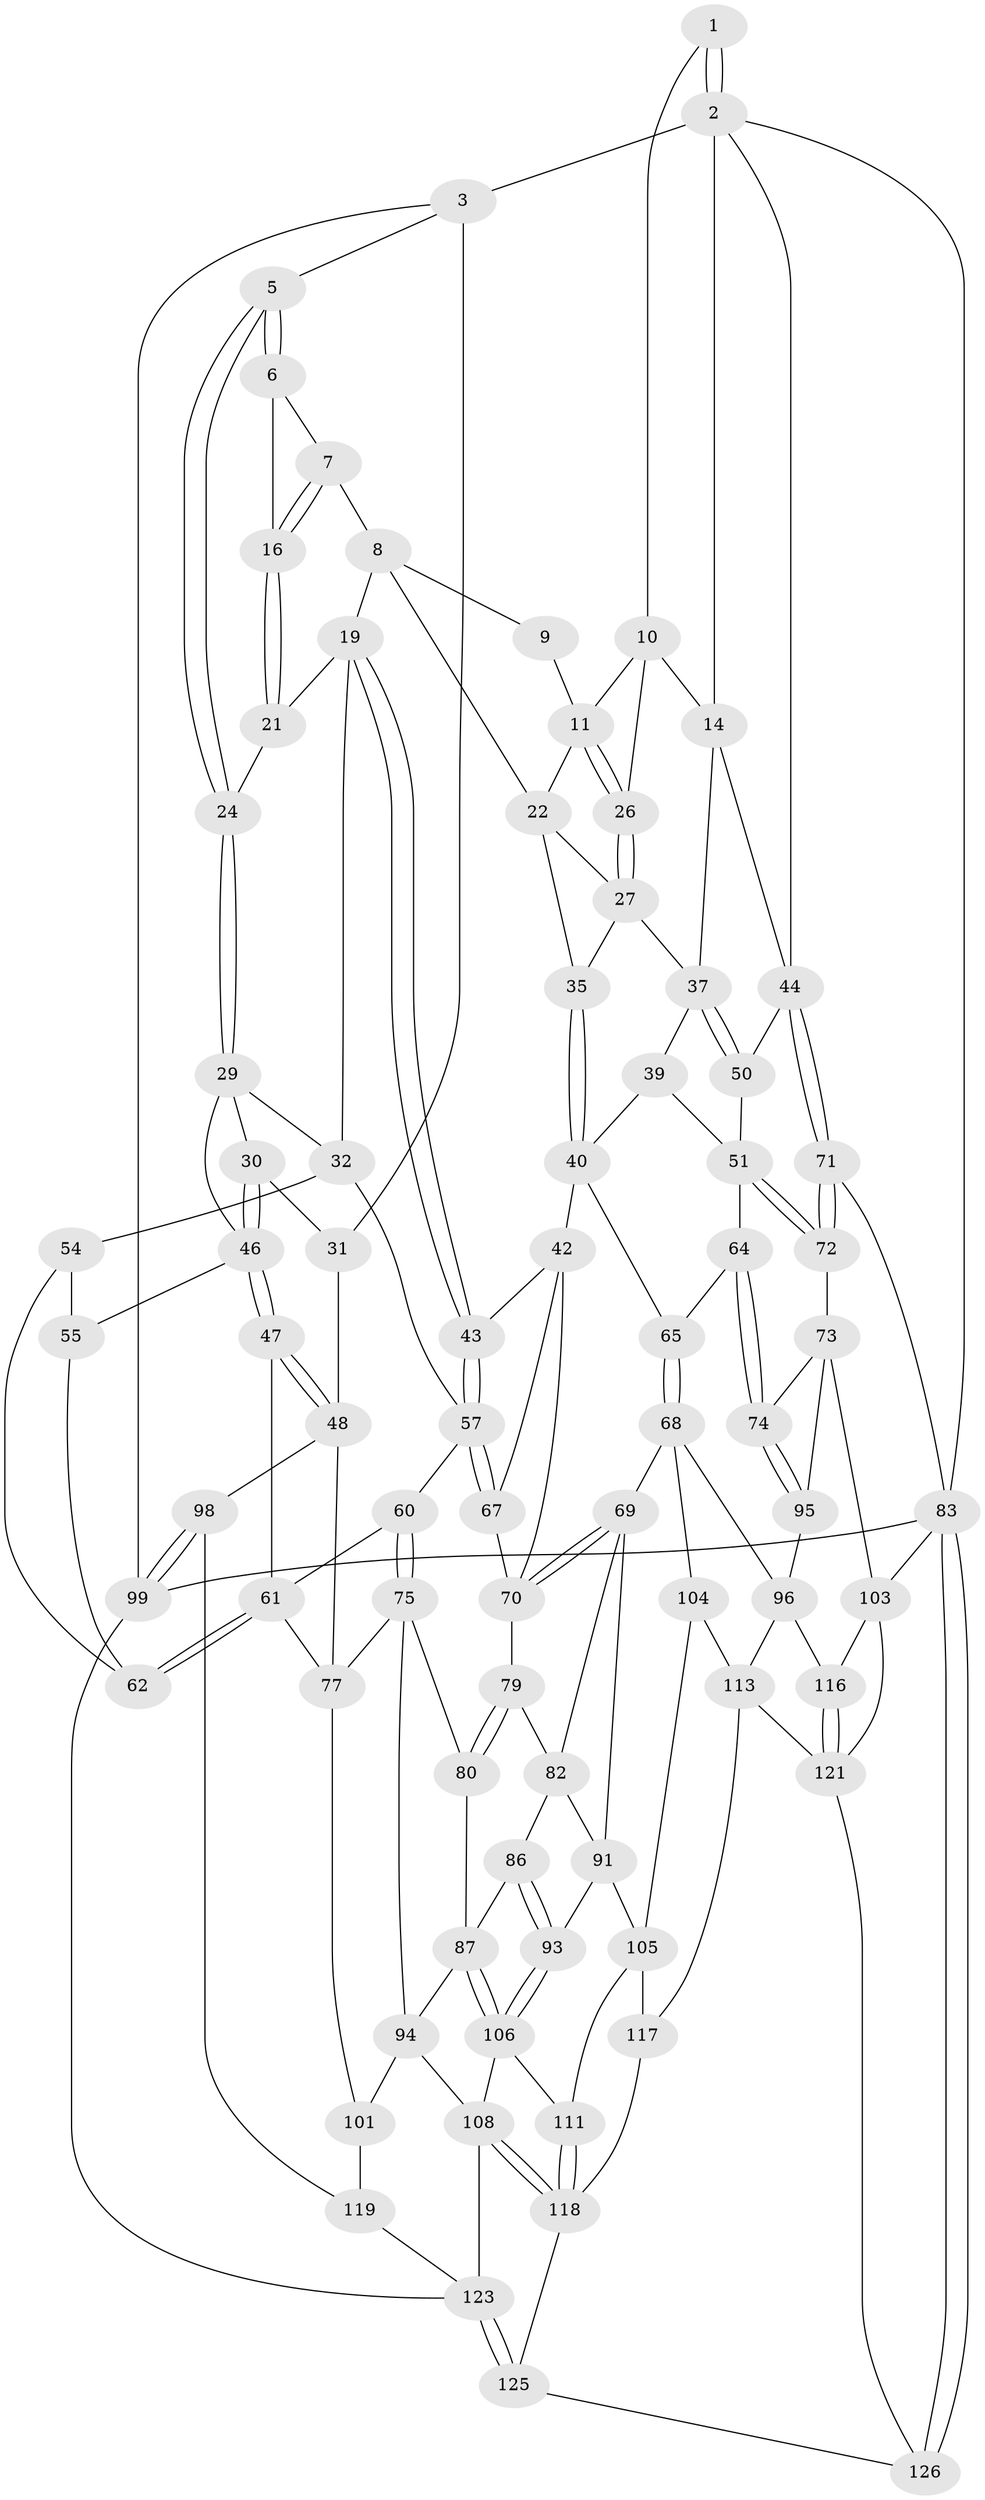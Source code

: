 // original degree distribution, {3: 0.015873015873015872, 6: 0.23809523809523808, 4: 0.25396825396825395, 5: 0.49206349206349204}
// Generated by graph-tools (version 1.1) at 2025/42/03/06/25 10:42:32]
// undirected, 81 vertices, 177 edges
graph export_dot {
graph [start="1"]
  node [color=gray90,style=filled];
  1 [pos="+0.8292136032991959+0"];
  2 [pos="+1+0",super="+15"];
  3 [pos="+0+0",super="+4"];
  5 [pos="+0.051799661995717866+0"];
  6 [pos="+0.3607763559734295+0"];
  7 [pos="+0.42872688472965986+0"];
  8 [pos="+0.4848692278224118+0",super="+18"];
  9 [pos="+0.7521135639396667+0"];
  10 [pos="+0.848552969643385+0",super="+13"];
  11 [pos="+0.7752957969016508+0.06706086476722299",super="+12"];
  14 [pos="+1+0.08672630420049965",super="+36"];
  16 [pos="+0.35807875541903245+0.10683423359702915",super="+17"];
  19 [pos="+0.5042982791810612+0.18170295013021084",super="+20"];
  21 [pos="+0.3687420006706114+0.13779013670812051",super="+25"];
  22 [pos="+0.6916110595929624+0.06004437007868778",super="+23"];
  24 [pos="+0.23738739778300674+0.07805453320938728"];
  26 [pos="+0.8299527833874144+0.12799267751199564"];
  27 [pos="+0.8292471521968219+0.13162879432460964",super="+28"];
  29 [pos="+0.22907196474028+0.12788779007971787",super="+33"];
  30 [pos="+0.10708509598074856+0.157324004846089"];
  31 [pos="+0.08192511517844496+0.08025017561523892",super="+34"];
  32 [pos="+0.3843907643024623+0.2020618626425676",super="+53"];
  35 [pos="+0.7289439538318937+0.16352716860949565"];
  37 [pos="+0.8735921273617481+0.19948571754983177",super="+38"];
  39 [pos="+0.7581299893976444+0.31878796321245517"];
  40 [pos="+0.6744858027453885+0.29180546080497544",super="+41"];
  42 [pos="+0.6170850234399505+0.2978666089567485",super="+66"];
  43 [pos="+0.5279019280899265+0.21859618545442924"];
  44 [pos="+1+0.31041993441660637",super="+45"];
  46 [pos="+0.0762370283688957+0.2881302838762554",super="+49"];
  47 [pos="+0.07554270014328913+0.28866066961100223"];
  48 [pos="+0+0.36344853878407957",super="+90"];
  50 [pos="+0.9445029701981975+0.3362871523025927"];
  51 [pos="+0.9282778614431632+0.3506455935754788",super="+52"];
  54 [pos="+0.3394069665784747+0.2864392346643187",super="+59"];
  55 [pos="+0.2687100310108047+0.3012273768181468",super="+56"];
  57 [pos="+0.4159000581422696+0.42802296867474326",super="+58"];
  60 [pos="+0.33449056236960795+0.41918467953629435"];
  61 [pos="+0.27954972079783136+0.4094335863078411",super="+63"];
  62 [pos="+0.2790990893082118+0.4078707126034163"];
  64 [pos="+0.7804202847269224+0.5095804806258816"];
  65 [pos="+0.7060482378756736+0.5233057526742795"];
  67 [pos="+0.4211463286396878+0.43474033006612534"];
  68 [pos="+0.6531171294724656+0.5520042156453211",super="+97"];
  69 [pos="+0.6247898021883855+0.5486518278101622",super="+81"];
  70 [pos="+0.5799063485232704+0.4905678352619789",super="+78"];
  71 [pos="+1+0.4756850631346831"];
  72 [pos="+0.9206916560549102+0.5075406592230617"];
  73 [pos="+0.877733531232338+0.5422950282804233",super="+102"];
  74 [pos="+0.821062881997966+0.5337593315792782"];
  75 [pos="+0.3112488741821438+0.5480817751578775",super="+76"];
  77 [pos="+0.1926889723127165+0.5312544104641901",super="+89"];
  79 [pos="+0.42135475755034363+0.5132795577045579"];
  80 [pos="+0.3664830311525191+0.5549790470325395"];
  82 [pos="+0.4383573660785768+0.534420634580268",super="+85"];
  83 [pos="+1+1",super="+84"];
  86 [pos="+0.42760599798026017+0.6135325454579185"];
  87 [pos="+0.372460701681524+0.6484110665719449",super="+88"];
  91 [pos="+0.497884866321398+0.6552746471637723",super="+92"];
  93 [pos="+0.48738745621348994+0.6616310179461682"];
  94 [pos="+0.2929441255647844+0.7212084943246369",super="+100"];
  95 [pos="+0.7735083370475869+0.692378699305603"];
  96 [pos="+0.7575011207762593+0.708247562531883",super="+112"];
  98 [pos="+0+0.6267117464877132"];
  99 [pos="+0+1"];
  101 [pos="+0.20896118822072723+0.7520353063101529"];
  103 [pos="+1+0.7825116751260083",super="+115"];
  104 [pos="+0.6186544654922442+0.7267231074687898"];
  105 [pos="+0.5495876115369996+0.6808011209810175",super="+110"];
  106 [pos="+0.463384911893187+0.6788804335980283",super="+107"];
  108 [pos="+0.3531867656963477+0.7987446082711277",super="+109"];
  111 [pos="+0.48161625338406383+0.7832197518842041"];
  113 [pos="+0.6614285406306948+0.8448156903272492",super="+114"];
  116 [pos="+0.789729009010842+0.7805578252832848"];
  117 [pos="+0.5844052491263092+0.8421730579430922"];
  118 [pos="+0.45141372059609713+0.9126965947502103",super="+120"];
  119 [pos="+0.14412572441788057+0.802879223297812"];
  121 [pos="+0.8191567109897105+0.9461958543834622",super="+122"];
  123 [pos="+0.1744159767202812+1",super="+124"];
  125 [pos="+0.45372723728380376+1"];
  126 [pos="+0.7514928558641271+1"];
  1 -- 2;
  1 -- 2;
  1 -- 10;
  2 -- 3;
  2 -- 83;
  2 -- 44;
  2 -- 14;
  3 -- 99;
  3 -- 5;
  3 -- 31 [weight=2];
  5 -- 6;
  5 -- 6;
  5 -- 24;
  5 -- 24;
  6 -- 7;
  6 -- 16;
  7 -- 8;
  7 -- 16;
  7 -- 16;
  8 -- 9;
  8 -- 19;
  8 -- 22;
  9 -- 11;
  10 -- 11;
  10 -- 26;
  10 -- 14;
  11 -- 26;
  11 -- 26;
  11 -- 22;
  14 -- 37;
  14 -- 44;
  16 -- 21 [weight=2];
  16 -- 21;
  19 -- 43;
  19 -- 43;
  19 -- 32;
  19 -- 21;
  21 -- 24;
  22 -- 35;
  22 -- 27;
  24 -- 29;
  24 -- 29;
  26 -- 27;
  26 -- 27;
  27 -- 37;
  27 -- 35;
  29 -- 30;
  29 -- 32;
  29 -- 46;
  30 -- 31;
  30 -- 46;
  30 -- 46;
  31 -- 48;
  32 -- 57;
  32 -- 54;
  35 -- 40;
  35 -- 40;
  37 -- 50;
  37 -- 50;
  37 -- 39;
  39 -- 40;
  39 -- 51;
  40 -- 65;
  40 -- 42;
  42 -- 43;
  42 -- 67;
  42 -- 70;
  43 -- 57;
  43 -- 57;
  44 -- 71;
  44 -- 71;
  44 -- 50;
  46 -- 47;
  46 -- 47;
  46 -- 55;
  47 -- 48;
  47 -- 48;
  47 -- 61;
  48 -- 98;
  48 -- 77;
  50 -- 51;
  51 -- 72;
  51 -- 72;
  51 -- 64;
  54 -- 55 [weight=2];
  54 -- 62;
  55 -- 62;
  57 -- 67;
  57 -- 67;
  57 -- 60;
  60 -- 61;
  60 -- 75;
  60 -- 75;
  61 -- 62;
  61 -- 62;
  61 -- 77;
  64 -- 65;
  64 -- 74;
  64 -- 74;
  65 -- 68;
  65 -- 68;
  67 -- 70;
  68 -- 69;
  68 -- 96;
  68 -- 104;
  69 -- 70;
  69 -- 70;
  69 -- 82;
  69 -- 91;
  70 -- 79;
  71 -- 72;
  71 -- 72;
  71 -- 83;
  72 -- 73;
  73 -- 74;
  73 -- 103;
  73 -- 95;
  74 -- 95;
  74 -- 95;
  75 -- 80;
  75 -- 77;
  75 -- 94;
  77 -- 101;
  79 -- 80;
  79 -- 80;
  79 -- 82;
  80 -- 87;
  82 -- 91;
  82 -- 86;
  83 -- 126;
  83 -- 126;
  83 -- 99;
  83 -- 103;
  86 -- 87;
  86 -- 93;
  86 -- 93;
  87 -- 106;
  87 -- 106;
  87 -- 94;
  91 -- 93;
  91 -- 105;
  93 -- 106;
  93 -- 106;
  94 -- 101;
  94 -- 108;
  95 -- 96;
  96 -- 113;
  96 -- 116;
  98 -- 99;
  98 -- 99;
  98 -- 119;
  99 -- 123;
  101 -- 119;
  103 -- 121;
  103 -- 116;
  104 -- 105;
  104 -- 113;
  105 -- 117;
  105 -- 111;
  106 -- 108;
  106 -- 111;
  108 -- 118;
  108 -- 118;
  108 -- 123;
  111 -- 118;
  111 -- 118;
  113 -- 117;
  113 -- 121;
  116 -- 121;
  116 -- 121;
  117 -- 118;
  118 -- 125;
  119 -- 123;
  121 -- 126;
  123 -- 125;
  123 -- 125;
  125 -- 126;
}
